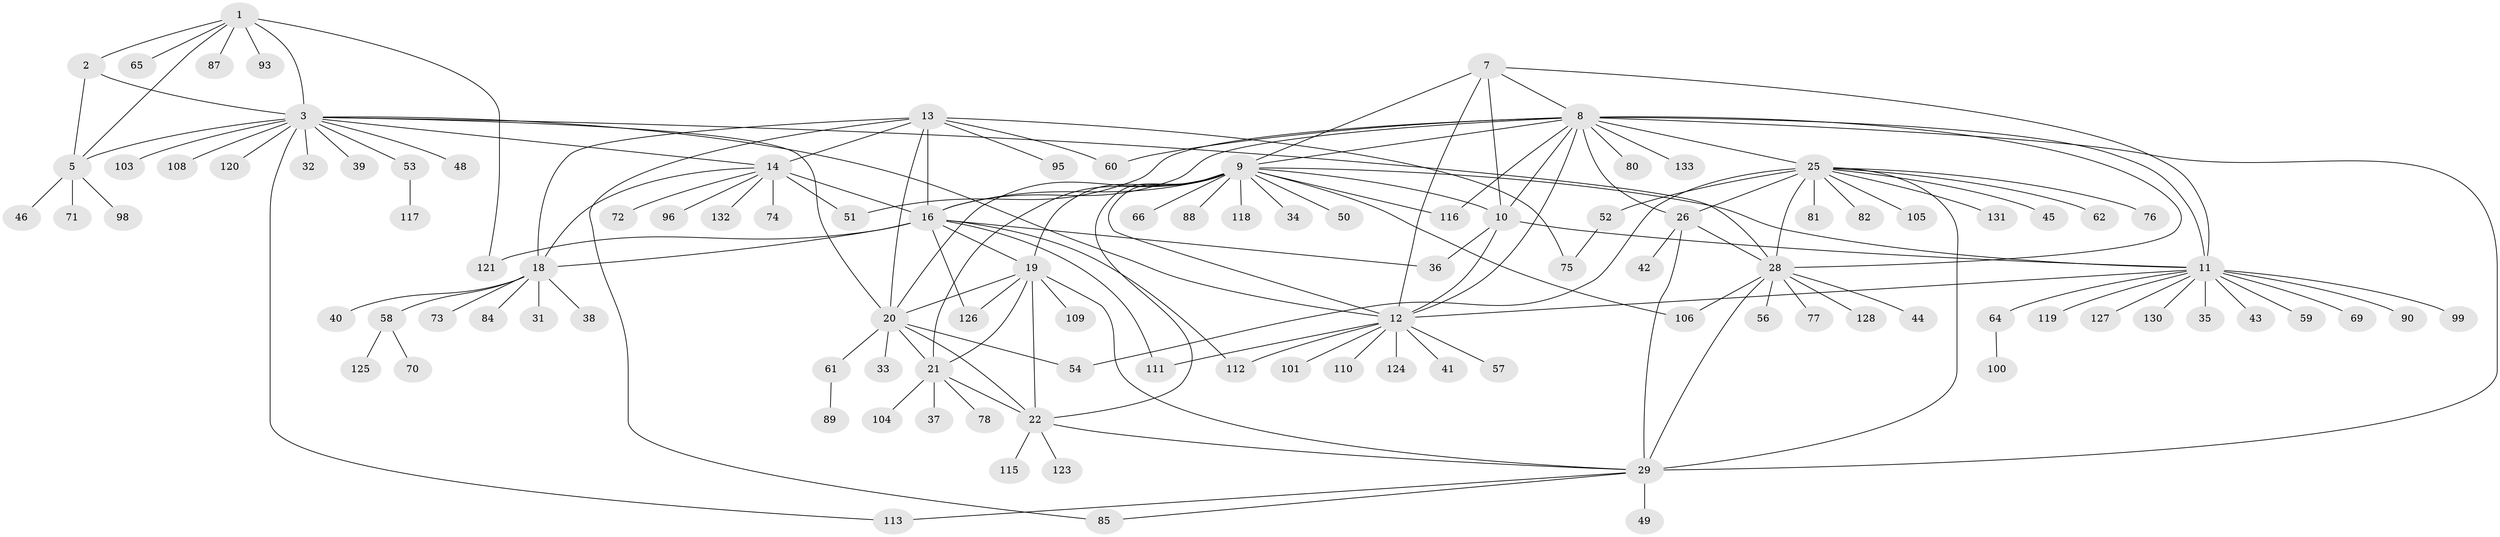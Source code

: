 // Generated by graph-tools (version 1.1) at 2025/24/03/03/25 07:24:15]
// undirected, 108 vertices, 156 edges
graph export_dot {
graph [start="1"]
  node [color=gray90,style=filled];
  1 [super="+4"];
  2;
  3 [super="+6"];
  5 [super="+86"];
  7 [super="+122"];
  8 [super="+30"];
  9 [super="+24"];
  10;
  11 [super="+68"];
  12 [super="+83"];
  13 [super="+15"];
  14 [super="+129"];
  16 [super="+17"];
  18 [super="+97"];
  19 [super="+114"];
  20 [super="+23"];
  21 [super="+67"];
  22;
  25 [super="+27"];
  26 [super="+47"];
  28 [super="+107"];
  29 [super="+79"];
  31;
  32;
  33;
  34;
  35;
  36;
  37;
  38;
  39;
  40;
  41;
  42;
  43;
  44 [super="+102"];
  45;
  46;
  48 [super="+94"];
  49;
  50 [super="+92"];
  51 [super="+55"];
  52;
  53 [super="+63"];
  54;
  56;
  57;
  58;
  59;
  60;
  61;
  62;
  64;
  65;
  66;
  69;
  70;
  71 [super="+91"];
  72;
  73;
  74;
  75;
  76;
  77;
  78;
  80;
  81;
  82;
  84;
  85;
  87;
  88;
  89;
  90;
  93;
  95;
  96;
  98;
  99;
  100;
  101;
  103;
  104;
  105;
  106;
  108;
  109;
  110;
  111;
  112;
  113;
  115;
  116;
  117;
  118;
  119;
  120;
  121;
  123;
  124;
  125;
  126;
  127;
  128;
  130;
  131;
  132;
  133;
  1 -- 2 [weight=2];
  1 -- 3 [weight=4];
  1 -- 5 [weight=2];
  1 -- 121;
  1 -- 65;
  1 -- 87;
  1 -- 93;
  2 -- 3 [weight=2];
  2 -- 5;
  3 -- 5 [weight=2];
  3 -- 14;
  3 -- 20;
  3 -- 32;
  3 -- 39;
  3 -- 48;
  3 -- 53;
  3 -- 113;
  3 -- 120;
  3 -- 103;
  3 -- 108;
  3 -- 12;
  3 -- 28;
  5 -- 46;
  5 -- 71;
  5 -- 98;
  7 -- 8;
  7 -- 9;
  7 -- 10;
  7 -- 11;
  7 -- 12;
  8 -- 9;
  8 -- 10;
  8 -- 11;
  8 -- 12;
  8 -- 60;
  8 -- 133;
  8 -- 16;
  8 -- 80;
  8 -- 51;
  8 -- 116;
  8 -- 25 [weight=2];
  8 -- 26;
  8 -- 28;
  8 -- 29;
  9 -- 10;
  9 -- 11;
  9 -- 12;
  9 -- 16;
  9 -- 34;
  9 -- 66;
  9 -- 106;
  9 -- 50;
  9 -- 19;
  9 -- 20 [weight=2];
  9 -- 21;
  9 -- 22;
  9 -- 116;
  9 -- 118;
  9 -- 88;
  10 -- 11;
  10 -- 12;
  10 -- 36;
  11 -- 12;
  11 -- 35;
  11 -- 43;
  11 -- 59;
  11 -- 64;
  11 -- 69;
  11 -- 90;
  11 -- 99;
  11 -- 119;
  11 -- 127;
  11 -- 130;
  12 -- 41;
  12 -- 57;
  12 -- 101;
  12 -- 110;
  12 -- 111;
  12 -- 112;
  12 -- 124;
  13 -- 14 [weight=2];
  13 -- 16 [weight=4];
  13 -- 18 [weight=2];
  13 -- 85;
  13 -- 95;
  13 -- 75;
  13 -- 20;
  13 -- 60;
  14 -- 16 [weight=2];
  14 -- 18;
  14 -- 51;
  14 -- 72;
  14 -- 74;
  14 -- 96;
  14 -- 132;
  16 -- 18 [weight=2];
  16 -- 36;
  16 -- 111;
  16 -- 112;
  16 -- 121;
  16 -- 126;
  16 -- 19;
  18 -- 31;
  18 -- 38;
  18 -- 40;
  18 -- 58;
  18 -- 73;
  18 -- 84;
  19 -- 20 [weight=2];
  19 -- 21;
  19 -- 22;
  19 -- 29;
  19 -- 109;
  19 -- 126;
  20 -- 21 [weight=2];
  20 -- 22 [weight=2];
  20 -- 54;
  20 -- 33;
  20 -- 61;
  21 -- 22;
  21 -- 37;
  21 -- 104;
  21 -- 78;
  22 -- 115;
  22 -- 123;
  22 -- 29;
  25 -- 26 [weight=2];
  25 -- 28 [weight=2];
  25 -- 29 [weight=2];
  25 -- 54;
  25 -- 62;
  25 -- 76;
  25 -- 81;
  25 -- 105;
  25 -- 131;
  25 -- 45;
  25 -- 82;
  25 -- 52;
  26 -- 28;
  26 -- 29;
  26 -- 42;
  28 -- 29;
  28 -- 44;
  28 -- 56;
  28 -- 77;
  28 -- 106;
  28 -- 128;
  29 -- 49;
  29 -- 85;
  29 -- 113;
  52 -- 75;
  53 -- 117;
  58 -- 70;
  58 -- 125;
  61 -- 89;
  64 -- 100;
}
